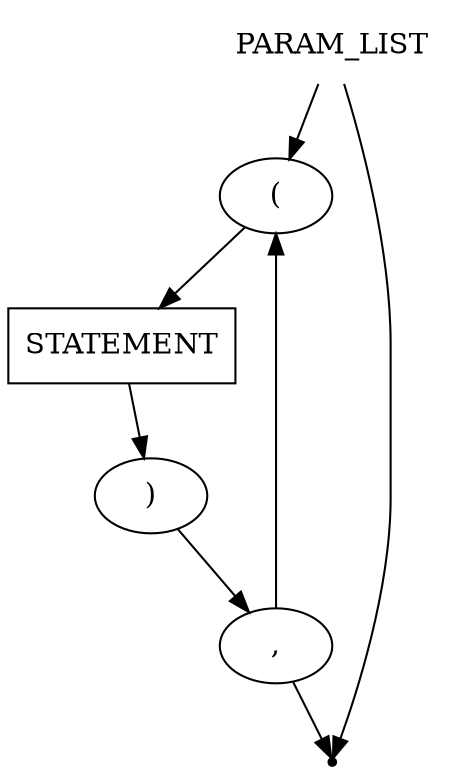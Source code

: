 digraph PARAM_LIST {
    start [label=PARAM_LIST shape=plaintext]
    br_open [label="(" shape=oval]
    br_close [label=")" shape=oval]
    statement [label=STATEMENT shape=box]
    comma [label="," shape=oval]
    end [label="" shape=point]

    start -> br_open
    br_open -> statement
    statement -> br_close
    br_close -> comma
    comma -> br_open
    comma -> end
    start -> end
}
